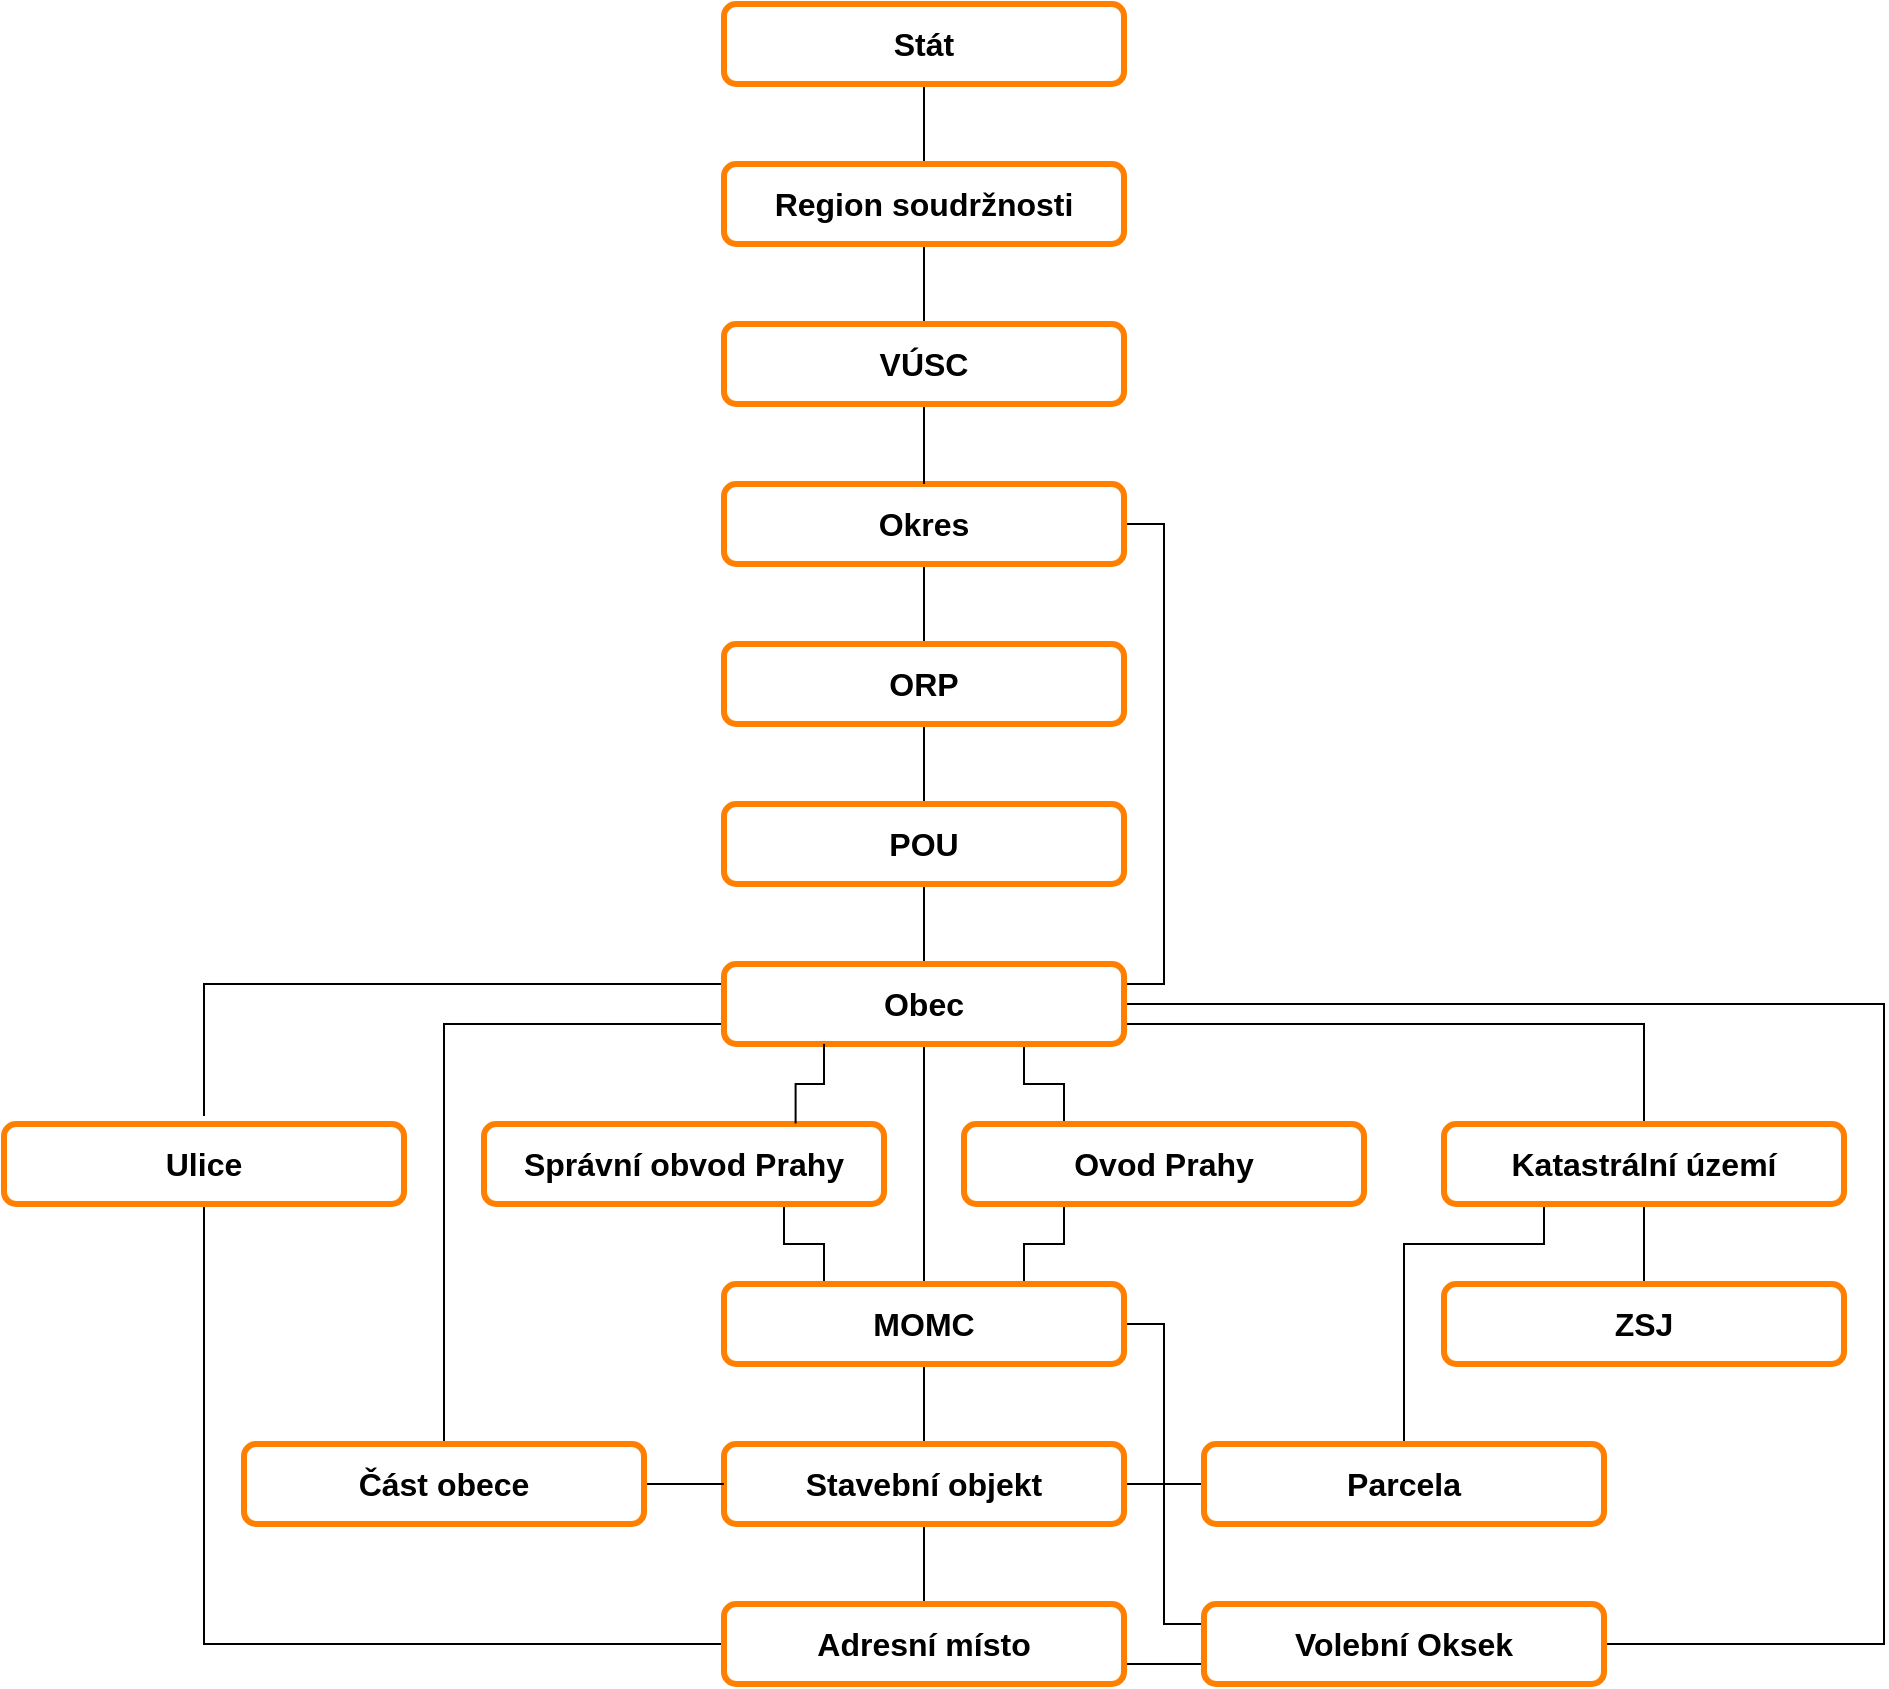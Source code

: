 <mxfile version="24.7.5">
  <diagram name="Stránka-1" id="lfFZviEIqRqJIWOxKNvx">
    <mxGraphModel dx="1947" dy="1164" grid="1" gridSize="10" guides="1" tooltips="1" connect="1" arrows="1" fold="1" page="1" pageScale="1" pageWidth="827" pageHeight="1169" math="0" shadow="0">
      <root>
        <mxCell id="0" />
        <mxCell id="1" parent="0" />
        <mxCell id="T87e-lxYazrr_OkURCBX-5" style="edgeStyle=orthogonalEdgeStyle;rounded=0;orthogonalLoop=1;jettySize=auto;html=1;entryX=0.5;entryY=0;entryDx=0;entryDy=0;endArrow=none;endFill=0;startArrow=none;startFill=0;endSize=10;targetPerimeterSpacing=4;" edge="1" parent="1" source="T87e-lxYazrr_OkURCBX-1" target="T87e-lxYazrr_OkURCBX-2">
          <mxGeometry relative="1" as="geometry" />
        </mxCell>
        <mxCell id="T87e-lxYazrr_OkURCBX-1" value="&lt;font size=&quot;1&quot; style=&quot;&quot;&gt;&lt;b style=&quot;font-size: 16px;&quot;&gt;Stát&lt;/b&gt;&lt;/font&gt;" style="rounded=1;whiteSpace=wrap;html=1;gradientColor=none;strokeColor=#FF8000;strokeWidth=3;" vertex="1" parent="1">
          <mxGeometry x="320" y="40" width="200" height="40" as="geometry" />
        </mxCell>
        <mxCell id="T87e-lxYazrr_OkURCBX-13" style="edgeStyle=orthogonalEdgeStyle;shape=connector;rounded=0;orthogonalLoop=1;jettySize=auto;html=1;entryX=0.5;entryY=0;entryDx=0;entryDy=0;strokeColor=default;align=center;verticalAlign=middle;fontFamily=Helvetica;fontSize=11;fontColor=default;labelBackgroundColor=default;startArrow=none;startFill=0;endArrow=none;endFill=0;endSize=10;targetPerimeterSpacing=4;" edge="1" parent="1" source="T87e-lxYazrr_OkURCBX-2" target="T87e-lxYazrr_OkURCBX-9">
          <mxGeometry relative="1" as="geometry" />
        </mxCell>
        <mxCell id="T87e-lxYazrr_OkURCBX-2" value="&lt;font size=&quot;1&quot; style=&quot;&quot;&gt;&lt;b style=&quot;font-size: 16px;&quot;&gt;Region soudržnosti&lt;/b&gt;&lt;/font&gt;" style="rounded=1;whiteSpace=wrap;html=1;gradientColor=none;strokeColor=#FF8000;strokeWidth=3;" vertex="1" parent="1">
          <mxGeometry x="320" y="120" width="200" height="40" as="geometry" />
        </mxCell>
        <mxCell id="T87e-lxYazrr_OkURCBX-15" style="edgeStyle=orthogonalEdgeStyle;shape=connector;rounded=0;orthogonalLoop=1;jettySize=auto;html=1;entryX=0.5;entryY=0;entryDx=0;entryDy=0;strokeColor=default;align=center;verticalAlign=middle;fontFamily=Helvetica;fontSize=11;fontColor=default;labelBackgroundColor=default;startArrow=none;startFill=0;endArrow=none;endFill=0;endSize=10;targetPerimeterSpacing=4;" edge="1" parent="1" source="T87e-lxYazrr_OkURCBX-4" target="T87e-lxYazrr_OkURCBX-10">
          <mxGeometry relative="1" as="geometry" />
        </mxCell>
        <mxCell id="T87e-lxYazrr_OkURCBX-49" style="edgeStyle=orthogonalEdgeStyle;shape=connector;rounded=0;orthogonalLoop=1;jettySize=auto;html=1;exitX=1;exitY=0.5;exitDx=0;exitDy=0;entryX=1;entryY=0.25;entryDx=0;entryDy=0;strokeColor=default;align=center;verticalAlign=middle;fontFamily=Helvetica;fontSize=11;fontColor=default;labelBackgroundColor=default;startArrow=none;startFill=0;endArrow=none;endFill=0;endSize=10;targetPerimeterSpacing=4;" edge="1" parent="1" source="T87e-lxYazrr_OkURCBX-4" target="T87e-lxYazrr_OkURCBX-12">
          <mxGeometry relative="1" as="geometry" />
        </mxCell>
        <mxCell id="T87e-lxYazrr_OkURCBX-4" value="&lt;span style=&quot;font-size: 16px;&quot;&gt;&lt;b&gt;Okres&lt;/b&gt;&lt;/span&gt;" style="rounded=1;whiteSpace=wrap;html=1;gradientColor=none;strokeColor=#FF8000;strokeWidth=3;" vertex="1" parent="1">
          <mxGeometry x="320" y="280" width="200" height="40" as="geometry" />
        </mxCell>
        <mxCell id="T87e-lxYazrr_OkURCBX-14" style="edgeStyle=orthogonalEdgeStyle;shape=connector;rounded=0;orthogonalLoop=1;jettySize=auto;html=1;entryX=0.5;entryY=0;entryDx=0;entryDy=0;strokeColor=default;align=center;verticalAlign=middle;fontFamily=Helvetica;fontSize=11;fontColor=default;labelBackgroundColor=default;startArrow=none;startFill=0;endArrow=none;endFill=0;endSize=10;targetPerimeterSpacing=4;" edge="1" parent="1" source="T87e-lxYazrr_OkURCBX-9" target="T87e-lxYazrr_OkURCBX-4">
          <mxGeometry relative="1" as="geometry" />
        </mxCell>
        <mxCell id="T87e-lxYazrr_OkURCBX-9" value="&lt;span style=&quot;font-size: 16px;&quot;&gt;&lt;b&gt;VÚSC&lt;/b&gt;&lt;/span&gt;" style="rounded=1;whiteSpace=wrap;html=1;gradientColor=none;strokeColor=#FF8000;strokeWidth=3;" vertex="1" parent="1">
          <mxGeometry x="320" y="200" width="200" height="40" as="geometry" />
        </mxCell>
        <mxCell id="T87e-lxYazrr_OkURCBX-16" style="edgeStyle=orthogonalEdgeStyle;shape=connector;rounded=0;orthogonalLoop=1;jettySize=auto;html=1;entryX=0.5;entryY=0;entryDx=0;entryDy=0;strokeColor=default;align=center;verticalAlign=middle;fontFamily=Helvetica;fontSize=11;fontColor=default;labelBackgroundColor=default;startArrow=none;startFill=0;endArrow=none;endFill=0;endSize=10;targetPerimeterSpacing=4;" edge="1" parent="1" source="T87e-lxYazrr_OkURCBX-10" target="T87e-lxYazrr_OkURCBX-11">
          <mxGeometry relative="1" as="geometry" />
        </mxCell>
        <mxCell id="T87e-lxYazrr_OkURCBX-10" value="&lt;span style=&quot;font-size: 16px;&quot;&gt;&lt;b&gt;ORP&lt;/b&gt;&lt;/span&gt;" style="rounded=1;whiteSpace=wrap;html=1;gradientColor=none;strokeColor=#FF8000;strokeWidth=3;" vertex="1" parent="1">
          <mxGeometry x="320" y="360" width="200" height="40" as="geometry" />
        </mxCell>
        <mxCell id="T87e-lxYazrr_OkURCBX-17" style="edgeStyle=orthogonalEdgeStyle;shape=connector;rounded=0;orthogonalLoop=1;jettySize=auto;html=1;entryX=0.5;entryY=0;entryDx=0;entryDy=0;strokeColor=default;align=center;verticalAlign=middle;fontFamily=Helvetica;fontSize=11;fontColor=default;labelBackgroundColor=default;startArrow=none;startFill=0;endArrow=none;endFill=0;endSize=10;targetPerimeterSpacing=4;" edge="1" parent="1" source="T87e-lxYazrr_OkURCBX-11" target="T87e-lxYazrr_OkURCBX-12">
          <mxGeometry relative="1" as="geometry" />
        </mxCell>
        <mxCell id="T87e-lxYazrr_OkURCBX-11" value="&lt;font size=&quot;1&quot; style=&quot;&quot;&gt;&lt;b style=&quot;font-size: 16px;&quot;&gt;POU&lt;/b&gt;&lt;/font&gt;" style="rounded=1;whiteSpace=wrap;html=1;gradientColor=none;strokeColor=#FF8000;strokeWidth=3;" vertex="1" parent="1">
          <mxGeometry x="320" y="440" width="200" height="40" as="geometry" />
        </mxCell>
        <mxCell id="T87e-lxYazrr_OkURCBX-31" style="edgeStyle=orthogonalEdgeStyle;shape=connector;rounded=0;orthogonalLoop=1;jettySize=auto;html=1;entryX=0.5;entryY=0;entryDx=0;entryDy=0;strokeColor=default;align=center;verticalAlign=middle;fontFamily=Helvetica;fontSize=11;fontColor=default;labelBackgroundColor=default;startArrow=none;startFill=0;endArrow=none;endFill=0;endSize=10;targetPerimeterSpacing=4;" edge="1" parent="1" source="T87e-lxYazrr_OkURCBX-12" target="T87e-lxYazrr_OkURCBX-23">
          <mxGeometry relative="1" as="geometry" />
        </mxCell>
        <mxCell id="T87e-lxYazrr_OkURCBX-35" style="edgeStyle=orthogonalEdgeStyle;shape=connector;rounded=0;orthogonalLoop=1;jettySize=auto;html=1;exitX=0.75;exitY=1;exitDx=0;exitDy=0;entryX=0.25;entryY=0;entryDx=0;entryDy=0;strokeColor=default;align=center;verticalAlign=middle;fontFamily=Helvetica;fontSize=11;fontColor=default;labelBackgroundColor=default;startArrow=none;startFill=0;endArrow=none;endFill=0;endSize=10;targetPerimeterSpacing=4;" edge="1" parent="1" source="T87e-lxYazrr_OkURCBX-12" target="T87e-lxYazrr_OkURCBX-20">
          <mxGeometry relative="1" as="geometry" />
        </mxCell>
        <mxCell id="T87e-lxYazrr_OkURCBX-37" style="edgeStyle=orthogonalEdgeStyle;shape=connector;rounded=0;orthogonalLoop=1;jettySize=auto;html=1;exitX=0;exitY=0.75;exitDx=0;exitDy=0;entryX=0.5;entryY=0;entryDx=0;entryDy=0;strokeColor=default;align=center;verticalAlign=middle;fontFamily=Helvetica;fontSize=11;fontColor=default;labelBackgroundColor=default;startArrow=none;startFill=0;endArrow=none;endFill=0;endSize=10;targetPerimeterSpacing=4;" edge="1" parent="1" source="T87e-lxYazrr_OkURCBX-12" target="T87e-lxYazrr_OkURCBX-27">
          <mxGeometry relative="1" as="geometry" />
        </mxCell>
        <mxCell id="T87e-lxYazrr_OkURCBX-38" style="edgeStyle=orthogonalEdgeStyle;shape=connector;rounded=0;orthogonalLoop=1;jettySize=auto;html=1;exitX=0;exitY=0.25;exitDx=0;exitDy=0;strokeColor=default;align=center;verticalAlign=middle;fontFamily=Helvetica;fontSize=11;fontColor=default;labelBackgroundColor=default;startArrow=none;startFill=0;endArrow=none;endFill=0;endSize=10;targetPerimeterSpacing=4;" edge="1" parent="1" source="T87e-lxYazrr_OkURCBX-12" target="T87e-lxYazrr_OkURCBX-26">
          <mxGeometry relative="1" as="geometry" />
        </mxCell>
        <mxCell id="T87e-lxYazrr_OkURCBX-51" style="edgeStyle=orthogonalEdgeStyle;shape=connector;rounded=0;orthogonalLoop=1;jettySize=auto;html=1;exitX=1;exitY=0.75;exitDx=0;exitDy=0;strokeColor=default;align=center;verticalAlign=middle;fontFamily=Helvetica;fontSize=11;fontColor=default;labelBackgroundColor=default;startArrow=none;startFill=0;endArrow=none;endFill=0;endSize=10;targetPerimeterSpacing=4;entryX=0.5;entryY=0;entryDx=0;entryDy=0;" edge="1" parent="1" source="T87e-lxYazrr_OkURCBX-12" target="T87e-lxYazrr_OkURCBX-21">
          <mxGeometry relative="1" as="geometry" />
        </mxCell>
        <mxCell id="T87e-lxYazrr_OkURCBX-52" style="edgeStyle=orthogonalEdgeStyle;shape=connector;rounded=0;orthogonalLoop=1;jettySize=auto;html=1;exitX=1;exitY=0.5;exitDx=0;exitDy=0;entryX=1;entryY=0.5;entryDx=0;entryDy=0;strokeColor=default;align=center;verticalAlign=middle;fontFamily=Helvetica;fontSize=11;fontColor=default;labelBackgroundColor=default;startArrow=none;startFill=0;endArrow=none;endFill=0;endSize=10;targetPerimeterSpacing=4;" edge="1" parent="1" source="T87e-lxYazrr_OkURCBX-12" target="T87e-lxYazrr_OkURCBX-29">
          <mxGeometry relative="1" as="geometry">
            <Array as="points">
              <mxPoint x="900" y="540" />
              <mxPoint x="900" y="860" />
            </Array>
          </mxGeometry>
        </mxCell>
        <mxCell id="T87e-lxYazrr_OkURCBX-12" value="&lt;span style=&quot;font-size: 16px;&quot;&gt;&lt;b&gt;Obec&lt;/b&gt;&lt;/span&gt;" style="rounded=1;whiteSpace=wrap;html=1;gradientColor=none;strokeColor=#FF8000;strokeWidth=3;" vertex="1" parent="1">
          <mxGeometry x="320" y="520" width="200" height="40" as="geometry" />
        </mxCell>
        <mxCell id="T87e-lxYazrr_OkURCBX-42" style="edgeStyle=orthogonalEdgeStyle;shape=connector;rounded=0;orthogonalLoop=1;jettySize=auto;html=1;exitX=0.75;exitY=1;exitDx=0;exitDy=0;entryX=0.25;entryY=0;entryDx=0;entryDy=0;strokeColor=default;align=center;verticalAlign=middle;fontFamily=Helvetica;fontSize=11;fontColor=default;labelBackgroundColor=default;startArrow=none;startFill=0;endArrow=none;endFill=0;endSize=10;targetPerimeterSpacing=4;" edge="1" parent="1" source="T87e-lxYazrr_OkURCBX-19" target="T87e-lxYazrr_OkURCBX-23">
          <mxGeometry relative="1" as="geometry" />
        </mxCell>
        <mxCell id="T87e-lxYazrr_OkURCBX-19" value="&lt;span style=&quot;font-size: 16px;&quot;&gt;&lt;b&gt;Správní obvod Prahy&lt;/b&gt;&lt;/span&gt;" style="rounded=1;whiteSpace=wrap;html=1;gradientColor=none;strokeColor=#FF8000;strokeWidth=3;" vertex="1" parent="1">
          <mxGeometry x="200" y="600" width="200" height="40" as="geometry" />
        </mxCell>
        <mxCell id="T87e-lxYazrr_OkURCBX-43" style="edgeStyle=orthogonalEdgeStyle;shape=connector;rounded=0;orthogonalLoop=1;jettySize=auto;html=1;exitX=0.25;exitY=1;exitDx=0;exitDy=0;entryX=0.75;entryY=0;entryDx=0;entryDy=0;strokeColor=default;align=center;verticalAlign=middle;fontFamily=Helvetica;fontSize=11;fontColor=default;labelBackgroundColor=default;startArrow=none;startFill=0;endArrow=none;endFill=0;endSize=10;targetPerimeterSpacing=4;" edge="1" parent="1" source="T87e-lxYazrr_OkURCBX-20" target="T87e-lxYazrr_OkURCBX-23">
          <mxGeometry relative="1" as="geometry" />
        </mxCell>
        <mxCell id="T87e-lxYazrr_OkURCBX-20" value="&lt;span style=&quot;font-size: 16px;&quot;&gt;&lt;b&gt;Ovod Prahy&lt;/b&gt;&lt;/span&gt;" style="rounded=1;whiteSpace=wrap;html=1;gradientColor=none;strokeColor=#FF8000;strokeWidth=3;" vertex="1" parent="1">
          <mxGeometry x="440" y="600" width="200" height="40" as="geometry" />
        </mxCell>
        <mxCell id="T87e-lxYazrr_OkURCBX-53" style="edgeStyle=orthogonalEdgeStyle;shape=connector;rounded=0;orthogonalLoop=1;jettySize=auto;html=1;entryX=0.5;entryY=0;entryDx=0;entryDy=0;strokeColor=default;align=center;verticalAlign=middle;fontFamily=Helvetica;fontSize=11;fontColor=default;labelBackgroundColor=default;startArrow=none;startFill=0;endArrow=none;endFill=0;endSize=10;targetPerimeterSpacing=4;" edge="1" parent="1" source="T87e-lxYazrr_OkURCBX-21" target="T87e-lxYazrr_OkURCBX-22">
          <mxGeometry relative="1" as="geometry" />
        </mxCell>
        <mxCell id="T87e-lxYazrr_OkURCBX-55" style="edgeStyle=orthogonalEdgeStyle;shape=connector;rounded=0;orthogonalLoop=1;jettySize=auto;html=1;exitX=0.25;exitY=1;exitDx=0;exitDy=0;entryX=0.5;entryY=0;entryDx=0;entryDy=0;strokeColor=default;align=center;verticalAlign=middle;fontFamily=Helvetica;fontSize=11;fontColor=default;labelBackgroundColor=default;startArrow=none;startFill=0;endArrow=none;endFill=0;endSize=10;targetPerimeterSpacing=4;" edge="1" parent="1" source="T87e-lxYazrr_OkURCBX-21" target="T87e-lxYazrr_OkURCBX-25">
          <mxGeometry relative="1" as="geometry">
            <Array as="points">
              <mxPoint x="730" y="660" />
              <mxPoint x="660" y="660" />
            </Array>
          </mxGeometry>
        </mxCell>
        <mxCell id="T87e-lxYazrr_OkURCBX-21" value="&lt;span style=&quot;font-size: 16px;&quot;&gt;&lt;b&gt;Katastrální území&lt;/b&gt;&lt;/span&gt;" style="rounded=1;whiteSpace=wrap;html=1;gradientColor=none;strokeColor=#FF8000;strokeWidth=3;" vertex="1" parent="1">
          <mxGeometry x="680" y="600" width="200" height="40" as="geometry" />
        </mxCell>
        <mxCell id="T87e-lxYazrr_OkURCBX-22" value="&lt;span style=&quot;font-size: 16px;&quot;&gt;&lt;b&gt;ZSJ&lt;/b&gt;&lt;/span&gt;" style="rounded=1;whiteSpace=wrap;html=1;gradientColor=none;strokeColor=#FF8000;strokeWidth=3;" vertex="1" parent="1">
          <mxGeometry x="680" y="680" width="200" height="40" as="geometry" />
        </mxCell>
        <mxCell id="T87e-lxYazrr_OkURCBX-41" style="edgeStyle=orthogonalEdgeStyle;shape=connector;rounded=0;orthogonalLoop=1;jettySize=auto;html=1;exitX=0.5;exitY=1;exitDx=0;exitDy=0;entryX=0.5;entryY=0;entryDx=0;entryDy=0;strokeColor=default;align=center;verticalAlign=middle;fontFamily=Helvetica;fontSize=11;fontColor=default;labelBackgroundColor=default;startArrow=none;startFill=0;endArrow=none;endFill=0;endSize=10;targetPerimeterSpacing=4;" edge="1" parent="1" source="T87e-lxYazrr_OkURCBX-23" target="T87e-lxYazrr_OkURCBX-24">
          <mxGeometry relative="1" as="geometry" />
        </mxCell>
        <mxCell id="T87e-lxYazrr_OkURCBX-45" style="edgeStyle=orthogonalEdgeStyle;shape=connector;rounded=0;orthogonalLoop=1;jettySize=auto;html=1;exitX=1;exitY=0.5;exitDx=0;exitDy=0;entryX=0;entryY=0.25;entryDx=0;entryDy=0;strokeColor=default;align=center;verticalAlign=middle;fontFamily=Helvetica;fontSize=11;fontColor=default;labelBackgroundColor=default;startArrow=none;startFill=0;endArrow=none;endFill=0;endSize=10;targetPerimeterSpacing=4;" edge="1" parent="1" source="T87e-lxYazrr_OkURCBX-23" target="T87e-lxYazrr_OkURCBX-29">
          <mxGeometry relative="1" as="geometry" />
        </mxCell>
        <mxCell id="T87e-lxYazrr_OkURCBX-23" value="&lt;span style=&quot;font-size: 16px;&quot;&gt;&lt;b&gt;MOMC&lt;/b&gt;&lt;/span&gt;" style="rounded=1;whiteSpace=wrap;html=1;gradientColor=none;strokeColor=#FF8000;strokeWidth=3;" vertex="1" parent="1">
          <mxGeometry x="320" y="680" width="200" height="40" as="geometry" />
        </mxCell>
        <mxCell id="T87e-lxYazrr_OkURCBX-47" style="edgeStyle=orthogonalEdgeStyle;shape=connector;rounded=0;orthogonalLoop=1;jettySize=auto;html=1;exitX=0.5;exitY=1;exitDx=0;exitDy=0;entryX=0.5;entryY=0;entryDx=0;entryDy=0;strokeColor=default;align=center;verticalAlign=middle;fontFamily=Helvetica;fontSize=11;fontColor=default;labelBackgroundColor=default;startArrow=none;startFill=0;endArrow=none;endFill=0;endSize=10;targetPerimeterSpacing=4;" edge="1" parent="1" source="T87e-lxYazrr_OkURCBX-24" target="T87e-lxYazrr_OkURCBX-28">
          <mxGeometry relative="1" as="geometry" />
        </mxCell>
        <mxCell id="T87e-lxYazrr_OkURCBX-48" style="edgeStyle=orthogonalEdgeStyle;shape=connector;rounded=0;orthogonalLoop=1;jettySize=auto;html=1;exitX=1;exitY=0.5;exitDx=0;exitDy=0;entryX=0;entryY=0.5;entryDx=0;entryDy=0;strokeColor=default;align=center;verticalAlign=middle;fontFamily=Helvetica;fontSize=11;fontColor=default;labelBackgroundColor=default;startArrow=none;startFill=0;endArrow=none;endFill=0;endSize=10;targetPerimeterSpacing=4;" edge="1" parent="1" source="T87e-lxYazrr_OkURCBX-24" target="T87e-lxYazrr_OkURCBX-25">
          <mxGeometry relative="1" as="geometry" />
        </mxCell>
        <mxCell id="T87e-lxYazrr_OkURCBX-24" value="&lt;span style=&quot;font-size: 16px;&quot;&gt;&lt;b&gt;Stavební objekt&lt;/b&gt;&lt;/span&gt;" style="rounded=1;whiteSpace=wrap;html=1;gradientColor=none;strokeColor=#FF8000;strokeWidth=3;" vertex="1" parent="1">
          <mxGeometry x="320" y="760" width="200" height="40" as="geometry" />
        </mxCell>
        <mxCell id="T87e-lxYazrr_OkURCBX-25" value="&lt;span style=&quot;font-size: 16px;&quot;&gt;&lt;b&gt;Parcela&lt;/b&gt;&lt;/span&gt;" style="rounded=1;whiteSpace=wrap;html=1;gradientColor=none;strokeColor=#FF8000;strokeWidth=3;" vertex="1" parent="1">
          <mxGeometry x="560" y="760" width="200" height="40" as="geometry" />
        </mxCell>
        <mxCell id="T87e-lxYazrr_OkURCBX-39" style="edgeStyle=orthogonalEdgeStyle;shape=connector;rounded=0;orthogonalLoop=1;jettySize=auto;html=1;exitX=0.5;exitY=1;exitDx=0;exitDy=0;entryX=0;entryY=0.5;entryDx=0;entryDy=0;strokeColor=default;align=center;verticalAlign=middle;fontFamily=Helvetica;fontSize=11;fontColor=default;labelBackgroundColor=default;startArrow=none;startFill=0;endArrow=none;endFill=0;endSize=10;targetPerimeterSpacing=4;" edge="1" parent="1" source="T87e-lxYazrr_OkURCBX-26" target="T87e-lxYazrr_OkURCBX-28">
          <mxGeometry relative="1" as="geometry" />
        </mxCell>
        <mxCell id="T87e-lxYazrr_OkURCBX-26" value="&lt;span style=&quot;font-size: 16px;&quot;&gt;&lt;b&gt;Ulice&lt;/b&gt;&lt;/span&gt;" style="rounded=1;whiteSpace=wrap;html=1;gradientColor=none;strokeColor=#FF8000;strokeWidth=3;" vertex="1" parent="1">
          <mxGeometry x="-40" y="600" width="200" height="40" as="geometry" />
        </mxCell>
        <mxCell id="T87e-lxYazrr_OkURCBX-40" style="edgeStyle=orthogonalEdgeStyle;shape=connector;rounded=0;orthogonalLoop=1;jettySize=auto;html=1;exitX=1;exitY=0.5;exitDx=0;exitDy=0;entryX=0;entryY=0.5;entryDx=0;entryDy=0;strokeColor=default;align=center;verticalAlign=middle;fontFamily=Helvetica;fontSize=11;fontColor=default;labelBackgroundColor=default;startArrow=none;startFill=0;endArrow=none;endFill=0;endSize=10;targetPerimeterSpacing=4;" edge="1" parent="1" source="T87e-lxYazrr_OkURCBX-27" target="T87e-lxYazrr_OkURCBX-24">
          <mxGeometry relative="1" as="geometry" />
        </mxCell>
        <mxCell id="T87e-lxYazrr_OkURCBX-27" value="&lt;span style=&quot;font-size: 16px;&quot;&gt;&lt;b&gt;Část obece&lt;/b&gt;&lt;/span&gt;" style="rounded=1;whiteSpace=wrap;html=1;gradientColor=none;strokeColor=#FF8000;strokeWidth=3;" vertex="1" parent="1">
          <mxGeometry x="80" y="760" width="200" height="40" as="geometry" />
        </mxCell>
        <mxCell id="T87e-lxYazrr_OkURCBX-46" style="edgeStyle=orthogonalEdgeStyle;shape=connector;rounded=0;orthogonalLoop=1;jettySize=auto;html=1;exitX=1;exitY=0.75;exitDx=0;exitDy=0;entryX=0;entryY=0.75;entryDx=0;entryDy=0;strokeColor=default;align=center;verticalAlign=middle;fontFamily=Helvetica;fontSize=11;fontColor=default;labelBackgroundColor=default;startArrow=none;startFill=0;endArrow=none;endFill=0;endSize=10;targetPerimeterSpacing=4;" edge="1" parent="1" source="T87e-lxYazrr_OkURCBX-28" target="T87e-lxYazrr_OkURCBX-29">
          <mxGeometry relative="1" as="geometry" />
        </mxCell>
        <mxCell id="T87e-lxYazrr_OkURCBX-28" value="&lt;span style=&quot;font-size: 16px;&quot;&gt;&lt;b&gt;Adresní místo&lt;/b&gt;&lt;/span&gt;" style="rounded=1;whiteSpace=wrap;html=1;gradientColor=none;strokeColor=#FF8000;strokeWidth=3;" vertex="1" parent="1">
          <mxGeometry x="320" y="840" width="200" height="40" as="geometry" />
        </mxCell>
        <mxCell id="T87e-lxYazrr_OkURCBX-29" value="&lt;span style=&quot;font-size: 16px;&quot;&gt;&lt;b&gt;Volební Oksek&lt;/b&gt;&lt;/span&gt;" style="rounded=1;whiteSpace=wrap;html=1;gradientColor=none;strokeColor=#FF8000;strokeWidth=3;" vertex="1" parent="1">
          <mxGeometry x="560" y="840" width="200" height="40" as="geometry" />
        </mxCell>
        <mxCell id="T87e-lxYazrr_OkURCBX-36" style="edgeStyle=orthogonalEdgeStyle;shape=connector;rounded=0;orthogonalLoop=1;jettySize=auto;html=1;exitX=0.25;exitY=1;exitDx=0;exitDy=0;entryX=0.779;entryY=-0.007;entryDx=0;entryDy=0;entryPerimeter=0;strokeColor=default;align=center;verticalAlign=middle;fontFamily=Helvetica;fontSize=11;fontColor=default;labelBackgroundColor=default;startArrow=none;startFill=0;endArrow=none;endFill=0;endSize=10;targetPerimeterSpacing=4;" edge="1" parent="1" source="T87e-lxYazrr_OkURCBX-12" target="T87e-lxYazrr_OkURCBX-19">
          <mxGeometry relative="1" as="geometry" />
        </mxCell>
      </root>
    </mxGraphModel>
  </diagram>
</mxfile>
